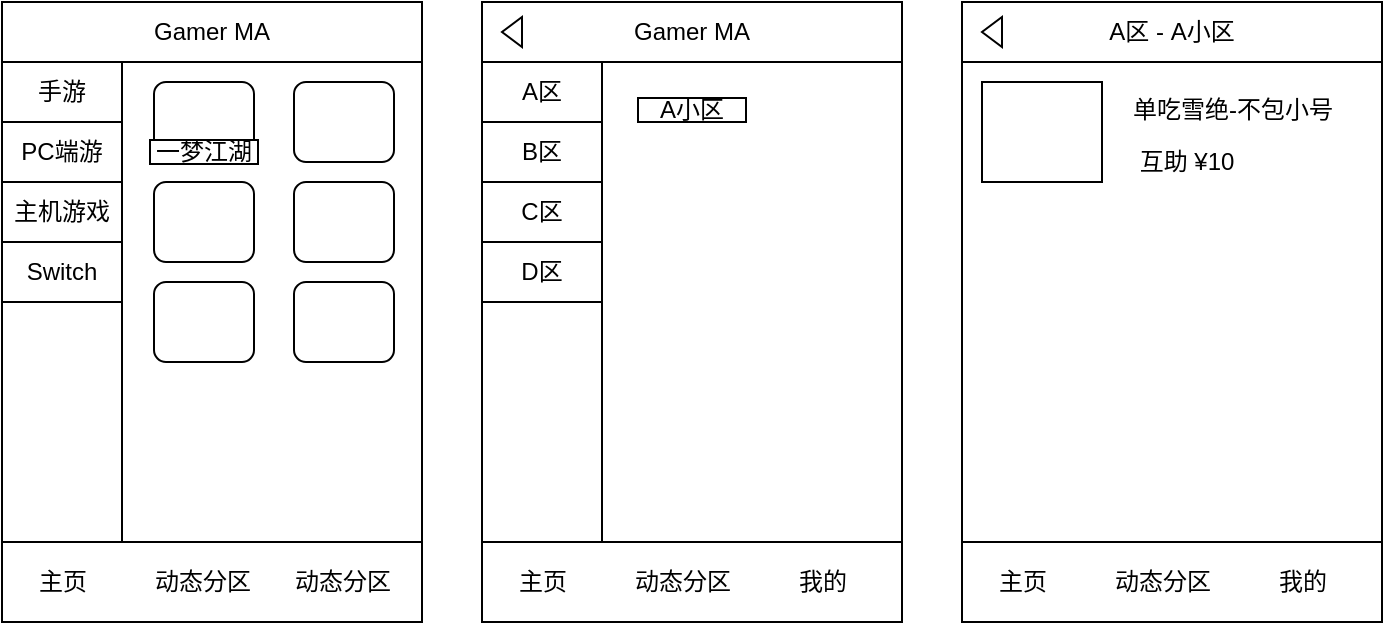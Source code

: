 <mxfile version="14.5.10" type="github">
  <diagram id="Ht1M8jgEwFfnCIfOTk4-" name="Page-1">
    <mxGraphModel dx="652" dy="457" grid="1" gridSize="10" guides="1" tooltips="1" connect="1" arrows="1" fold="1" page="1" pageScale="1" pageWidth="1169" pageHeight="827" math="0" shadow="0">
      <root>
        <mxCell id="0" />
        <mxCell id="1" parent="0" />
        <mxCell id="PlXQNkt-mmc8tBjGb6YG-1" value="" style="rounded=0;whiteSpace=wrap;html=1;" vertex="1" parent="1">
          <mxGeometry x="270" y="40" width="210" height="310" as="geometry" />
        </mxCell>
        <mxCell id="PlXQNkt-mmc8tBjGb6YG-4" value="" style="rounded=0;whiteSpace=wrap;html=1;" vertex="1" parent="1">
          <mxGeometry x="270" y="70" width="60" height="240" as="geometry" />
        </mxCell>
        <mxCell id="PlXQNkt-mmc8tBjGb6YG-2" value="Gamer MA" style="rounded=0;whiteSpace=wrap;html=1;" vertex="1" parent="1">
          <mxGeometry x="270" y="40" width="210" height="30" as="geometry" />
        </mxCell>
        <mxCell id="PlXQNkt-mmc8tBjGb6YG-6" value="" style="rounded=0;whiteSpace=wrap;html=1;" vertex="1" parent="1">
          <mxGeometry x="270" y="310" width="210" height="40" as="geometry" />
        </mxCell>
        <mxCell id="PlXQNkt-mmc8tBjGb6YG-15" value="A区" style="rounded=0;whiteSpace=wrap;html=1;" vertex="1" parent="1">
          <mxGeometry x="270" y="70" width="60" height="30" as="geometry" />
        </mxCell>
        <mxCell id="PlXQNkt-mmc8tBjGb6YG-16" value="C区" style="rounded=0;whiteSpace=wrap;html=1;" vertex="1" parent="1">
          <mxGeometry x="270" y="130" width="60" height="30" as="geometry" />
        </mxCell>
        <mxCell id="PlXQNkt-mmc8tBjGb6YG-17" value="D区" style="rounded=0;whiteSpace=wrap;html=1;" vertex="1" parent="1">
          <mxGeometry x="270" y="160" width="60" height="30" as="geometry" />
        </mxCell>
        <mxCell id="PlXQNkt-mmc8tBjGb6YG-19" value="B区" style="rounded=0;whiteSpace=wrap;html=1;" vertex="1" parent="1">
          <mxGeometry x="270" y="100" width="60" height="30" as="geometry" />
        </mxCell>
        <mxCell id="PlXQNkt-mmc8tBjGb6YG-23" value="" style="rounded=0;whiteSpace=wrap;html=1;" vertex="1" parent="1">
          <mxGeometry x="30" y="40" width="210" height="310" as="geometry" />
        </mxCell>
        <mxCell id="PlXQNkt-mmc8tBjGb6YG-24" value="" style="rounded=0;whiteSpace=wrap;html=1;" vertex="1" parent="1">
          <mxGeometry x="30" y="70" width="60" height="240" as="geometry" />
        </mxCell>
        <mxCell id="PlXQNkt-mmc8tBjGb6YG-25" value="Gamer MA" style="rounded=0;whiteSpace=wrap;html=1;" vertex="1" parent="1">
          <mxGeometry x="30" y="40" width="210" height="30" as="geometry" />
        </mxCell>
        <mxCell id="PlXQNkt-mmc8tBjGb6YG-26" value="" style="rounded=0;whiteSpace=wrap;html=1;" vertex="1" parent="1">
          <mxGeometry x="30" y="310" width="210" height="40" as="geometry" />
        </mxCell>
        <mxCell id="PlXQNkt-mmc8tBjGb6YG-27" value="" style="rounded=1;whiteSpace=wrap;html=1;" vertex="1" parent="1">
          <mxGeometry x="106" y="130" width="50" height="40" as="geometry" />
        </mxCell>
        <mxCell id="PlXQNkt-mmc8tBjGb6YG-28" value="" style="rounded=1;whiteSpace=wrap;html=1;" vertex="1" parent="1">
          <mxGeometry x="176" y="130" width="50" height="40" as="geometry" />
        </mxCell>
        <mxCell id="PlXQNkt-mmc8tBjGb6YG-29" value="" style="rounded=1;whiteSpace=wrap;html=1;" vertex="1" parent="1">
          <mxGeometry x="106" y="80" width="50" height="40" as="geometry" />
        </mxCell>
        <mxCell id="PlXQNkt-mmc8tBjGb6YG-30" value="" style="rounded=1;whiteSpace=wrap;html=1;" vertex="1" parent="1">
          <mxGeometry x="176" y="80" width="50" height="40" as="geometry" />
        </mxCell>
        <mxCell id="PlXQNkt-mmc8tBjGb6YG-31" value="" style="rounded=1;whiteSpace=wrap;html=1;" vertex="1" parent="1">
          <mxGeometry x="106" y="180" width="50" height="40" as="geometry" />
        </mxCell>
        <mxCell id="PlXQNkt-mmc8tBjGb6YG-32" value="" style="rounded=1;whiteSpace=wrap;html=1;" vertex="1" parent="1">
          <mxGeometry x="176" y="180" width="50" height="40" as="geometry" />
        </mxCell>
        <mxCell id="PlXQNkt-mmc8tBjGb6YG-33" value="手游" style="rounded=0;whiteSpace=wrap;html=1;" vertex="1" parent="1">
          <mxGeometry x="30" y="70" width="60" height="30" as="geometry" />
        </mxCell>
        <mxCell id="PlXQNkt-mmc8tBjGb6YG-34" value="主机游戏" style="rounded=0;whiteSpace=wrap;html=1;" vertex="1" parent="1">
          <mxGeometry x="30" y="130" width="60" height="30" as="geometry" />
        </mxCell>
        <mxCell id="PlXQNkt-mmc8tBjGb6YG-35" value="Switch" style="rounded=0;whiteSpace=wrap;html=1;" vertex="1" parent="1">
          <mxGeometry x="30" y="160" width="60" height="30" as="geometry" />
        </mxCell>
        <mxCell id="PlXQNkt-mmc8tBjGb6YG-36" value="PC端游" style="rounded=0;whiteSpace=wrap;html=1;" vertex="1" parent="1">
          <mxGeometry x="30" y="100" width="60" height="30" as="geometry" />
        </mxCell>
        <mxCell id="PlXQNkt-mmc8tBjGb6YG-37" value="一梦江湖" style="rounded=0;whiteSpace=wrap;html=1;" vertex="1" parent="1">
          <mxGeometry x="104" y="109" width="54" height="12" as="geometry" />
        </mxCell>
        <mxCell id="PlXQNkt-mmc8tBjGb6YG-38" value="" style="html=1;shadow=0;dashed=0;align=center;verticalAlign=middle;shape=mxgraph.arrows2.arrow;dy=0.6;dx=40;flipH=1;notch=0;" vertex="1" parent="1">
          <mxGeometry x="280" y="47.5" width="10" height="15" as="geometry" />
        </mxCell>
        <mxCell id="PlXQNkt-mmc8tBjGb6YG-22" value="A小区" style="rounded=0;whiteSpace=wrap;html=1;" vertex="1" parent="1">
          <mxGeometry x="348" y="88" width="54" height="12" as="geometry" />
        </mxCell>
        <mxCell id="PlXQNkt-mmc8tBjGb6YG-46" value="主页" style="text;html=1;resizable=0;autosize=1;align=center;verticalAlign=middle;points=[];fillColor=none;strokeColor=none;rounded=0;" vertex="1" parent="1">
          <mxGeometry x="40" y="320" width="40" height="20" as="geometry" />
        </mxCell>
        <mxCell id="PlXQNkt-mmc8tBjGb6YG-49" value="动态分区" style="text;html=1;resizable=0;autosize=1;align=center;verticalAlign=middle;points=[];fillColor=none;strokeColor=none;rounded=0;" vertex="1" parent="1">
          <mxGeometry x="100" y="320" width="60" height="20" as="geometry" />
        </mxCell>
        <mxCell id="PlXQNkt-mmc8tBjGb6YG-50" value="动态分区" style="text;html=1;resizable=0;autosize=1;align=center;verticalAlign=middle;points=[];fillColor=none;strokeColor=none;rounded=0;" vertex="1" parent="1">
          <mxGeometry x="170" y="320" width="60" height="20" as="geometry" />
        </mxCell>
        <mxCell id="PlXQNkt-mmc8tBjGb6YG-51" value="动态分区" style="text;html=1;resizable=0;autosize=1;align=center;verticalAlign=middle;points=[];fillColor=none;strokeColor=none;rounded=0;" vertex="1" parent="1">
          <mxGeometry x="340" y="320" width="60" height="20" as="geometry" />
        </mxCell>
        <mxCell id="PlXQNkt-mmc8tBjGb6YG-52" value="我的" style="text;html=1;resizable=0;autosize=1;align=center;verticalAlign=middle;points=[];fillColor=none;strokeColor=none;rounded=0;" vertex="1" parent="1">
          <mxGeometry x="420" y="320" width="40" height="20" as="geometry" />
        </mxCell>
        <mxCell id="PlXQNkt-mmc8tBjGb6YG-53" value="主页" style="text;html=1;resizable=0;autosize=1;align=center;verticalAlign=middle;points=[];fillColor=none;strokeColor=none;rounded=0;" vertex="1" parent="1">
          <mxGeometry x="280" y="320" width="40" height="20" as="geometry" />
        </mxCell>
        <mxCell id="PlXQNkt-mmc8tBjGb6YG-54" value="" style="rounded=0;whiteSpace=wrap;html=1;" vertex="1" parent="1">
          <mxGeometry x="510" y="40" width="210" height="310" as="geometry" />
        </mxCell>
        <mxCell id="PlXQNkt-mmc8tBjGb6YG-56" value="A区 - A小区" style="rounded=0;whiteSpace=wrap;html=1;" vertex="1" parent="1">
          <mxGeometry x="510" y="40" width="210" height="30" as="geometry" />
        </mxCell>
        <mxCell id="PlXQNkt-mmc8tBjGb6YG-57" value="" style="rounded=0;whiteSpace=wrap;html=1;" vertex="1" parent="1">
          <mxGeometry x="510" y="310" width="210" height="40" as="geometry" />
        </mxCell>
        <mxCell id="PlXQNkt-mmc8tBjGb6YG-62" value="" style="html=1;shadow=0;dashed=0;align=center;verticalAlign=middle;shape=mxgraph.arrows2.arrow;dy=0.6;dx=40;flipH=1;notch=0;" vertex="1" parent="1">
          <mxGeometry x="520" y="47.5" width="10" height="15" as="geometry" />
        </mxCell>
        <mxCell id="PlXQNkt-mmc8tBjGb6YG-64" value="动态分区" style="text;html=1;resizable=0;autosize=1;align=center;verticalAlign=middle;points=[];fillColor=none;strokeColor=none;rounded=0;" vertex="1" parent="1">
          <mxGeometry x="580" y="320" width="60" height="20" as="geometry" />
        </mxCell>
        <mxCell id="PlXQNkt-mmc8tBjGb6YG-65" value="我的" style="text;html=1;resizable=0;autosize=1;align=center;verticalAlign=middle;points=[];fillColor=none;strokeColor=none;rounded=0;" vertex="1" parent="1">
          <mxGeometry x="660" y="320" width="40" height="20" as="geometry" />
        </mxCell>
        <mxCell id="PlXQNkt-mmc8tBjGb6YG-66" value="主页" style="text;html=1;resizable=0;autosize=1;align=center;verticalAlign=middle;points=[];fillColor=none;strokeColor=none;rounded=0;" vertex="1" parent="1">
          <mxGeometry x="520" y="320" width="40" height="20" as="geometry" />
        </mxCell>
        <mxCell id="PlXQNkt-mmc8tBjGb6YG-67" value="" style="rounded=0;whiteSpace=wrap;html=1;" vertex="1" parent="1">
          <mxGeometry x="520" y="80" width="60" height="50" as="geometry" />
        </mxCell>
        <mxCell id="PlXQNkt-mmc8tBjGb6YG-68" value="单吃雪绝-不包小号" style="text;html=1;resizable=0;autosize=1;align=center;verticalAlign=middle;points=[];fillColor=none;strokeColor=none;rounded=0;" vertex="1" parent="1">
          <mxGeometry x="585" y="84" width="120" height="20" as="geometry" />
        </mxCell>
        <mxCell id="PlXQNkt-mmc8tBjGb6YG-69" value="互助 ¥10" style="text;html=1;resizable=0;autosize=1;align=center;verticalAlign=middle;points=[];fillColor=none;strokeColor=none;rounded=0;" vertex="1" parent="1">
          <mxGeometry x="592" y="110" width="60" height="20" as="geometry" />
        </mxCell>
        <mxCell id="PlXQNkt-mmc8tBjGb6YG-70" value="" style="shape=image;html=1;verticalAlign=top;verticalLabelPosition=bottom;labelBackgroundColor=#ffffff;imageAspect=0;aspect=fixed;image=https://cdn0.iconfinder.com/data/icons/mobile-basic-vol-1/32/Circle_Plus-128.png" vertex="1" parent="1">
          <mxGeometry x="670.5" y="111" width="19" height="19" as="geometry" />
        </mxCell>
        <mxCell id="PlXQNkt-mmc8tBjGb6YG-71" value="" style="shape=image;html=1;verticalAlign=top;verticalLabelPosition=bottom;labelBackgroundColor=#ffffff;imageAspect=0;aspect=fixed;image=https://cdn4.iconfinder.com/data/icons/cc_mono_icon_set/blacks/48x48/star_fav_empty.png" vertex="1" parent="1">
          <mxGeometry x="689.5" y="45" width="20" height="20" as="geometry" />
        </mxCell>
      </root>
    </mxGraphModel>
  </diagram>
</mxfile>
